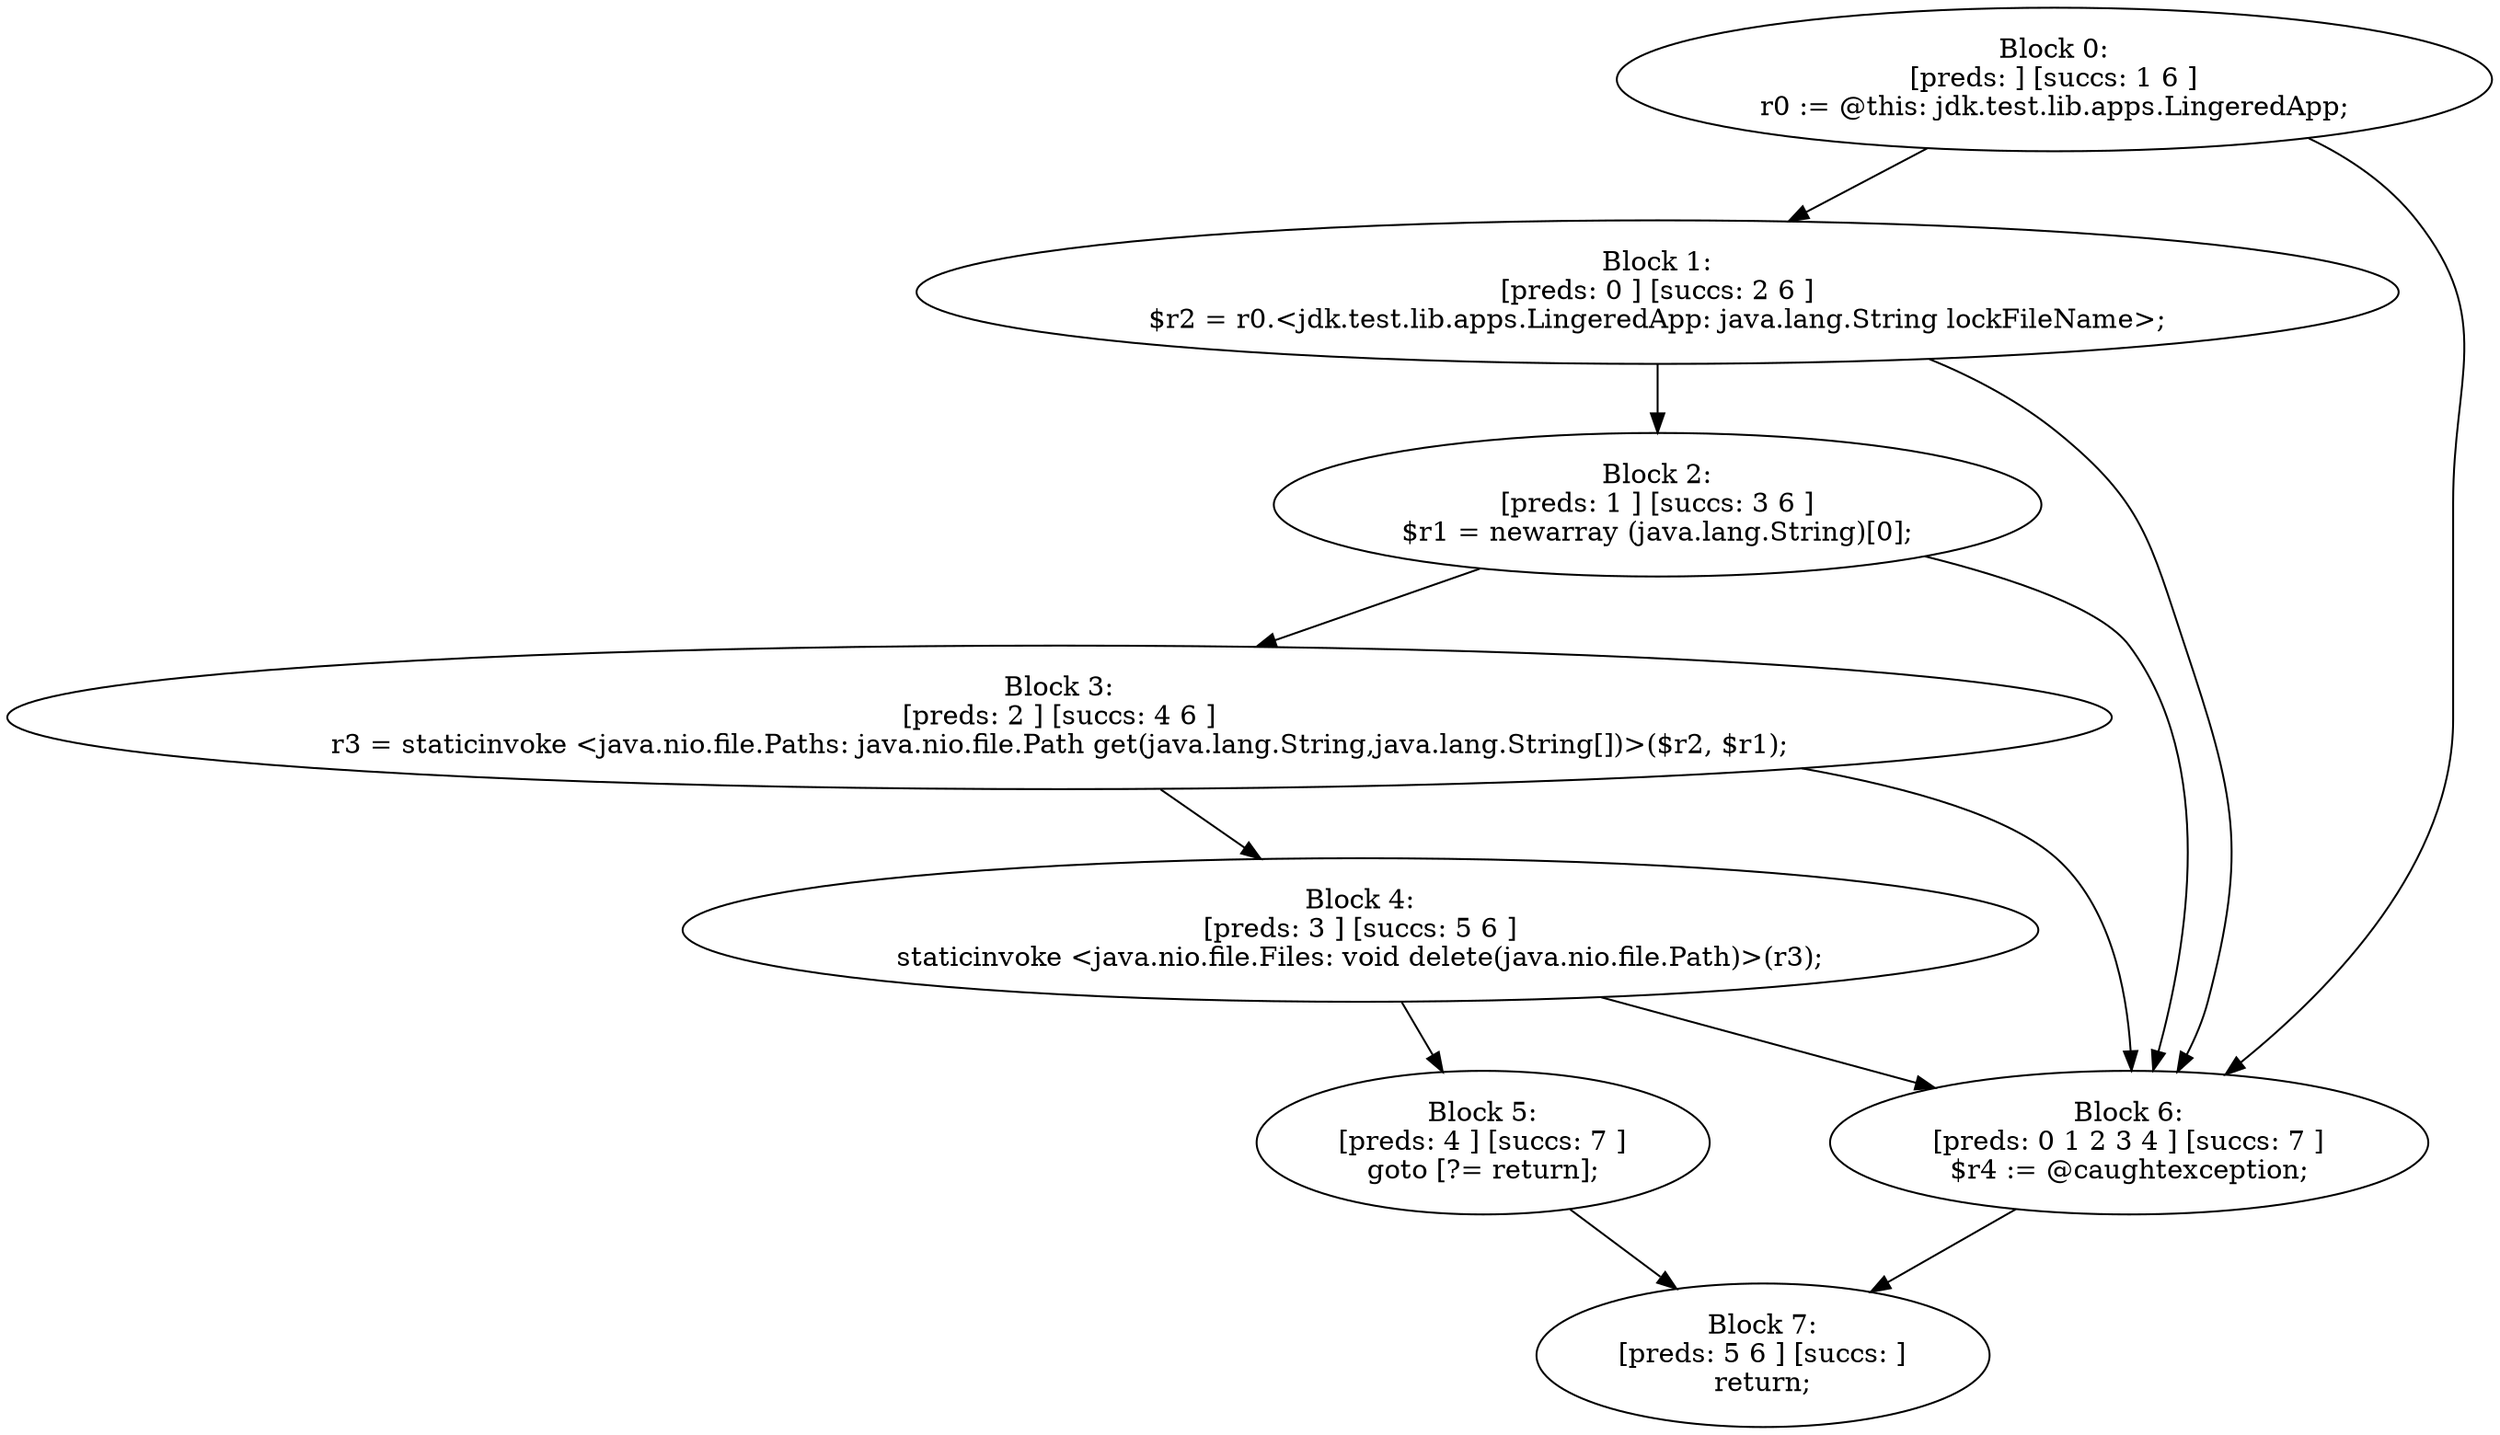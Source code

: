 digraph "unitGraph" {
    "Block 0:
[preds: ] [succs: 1 6 ]
r0 := @this: jdk.test.lib.apps.LingeredApp;
"
    "Block 1:
[preds: 0 ] [succs: 2 6 ]
$r2 = r0.<jdk.test.lib.apps.LingeredApp: java.lang.String lockFileName>;
"
    "Block 2:
[preds: 1 ] [succs: 3 6 ]
$r1 = newarray (java.lang.String)[0];
"
    "Block 3:
[preds: 2 ] [succs: 4 6 ]
r3 = staticinvoke <java.nio.file.Paths: java.nio.file.Path get(java.lang.String,java.lang.String[])>($r2, $r1);
"
    "Block 4:
[preds: 3 ] [succs: 5 6 ]
staticinvoke <java.nio.file.Files: void delete(java.nio.file.Path)>(r3);
"
    "Block 5:
[preds: 4 ] [succs: 7 ]
goto [?= return];
"
    "Block 6:
[preds: 0 1 2 3 4 ] [succs: 7 ]
$r4 := @caughtexception;
"
    "Block 7:
[preds: 5 6 ] [succs: ]
return;
"
    "Block 0:
[preds: ] [succs: 1 6 ]
r0 := @this: jdk.test.lib.apps.LingeredApp;
"->"Block 1:
[preds: 0 ] [succs: 2 6 ]
$r2 = r0.<jdk.test.lib.apps.LingeredApp: java.lang.String lockFileName>;
";
    "Block 0:
[preds: ] [succs: 1 6 ]
r0 := @this: jdk.test.lib.apps.LingeredApp;
"->"Block 6:
[preds: 0 1 2 3 4 ] [succs: 7 ]
$r4 := @caughtexception;
";
    "Block 1:
[preds: 0 ] [succs: 2 6 ]
$r2 = r0.<jdk.test.lib.apps.LingeredApp: java.lang.String lockFileName>;
"->"Block 2:
[preds: 1 ] [succs: 3 6 ]
$r1 = newarray (java.lang.String)[0];
";
    "Block 1:
[preds: 0 ] [succs: 2 6 ]
$r2 = r0.<jdk.test.lib.apps.LingeredApp: java.lang.String lockFileName>;
"->"Block 6:
[preds: 0 1 2 3 4 ] [succs: 7 ]
$r4 := @caughtexception;
";
    "Block 2:
[preds: 1 ] [succs: 3 6 ]
$r1 = newarray (java.lang.String)[0];
"->"Block 3:
[preds: 2 ] [succs: 4 6 ]
r3 = staticinvoke <java.nio.file.Paths: java.nio.file.Path get(java.lang.String,java.lang.String[])>($r2, $r1);
";
    "Block 2:
[preds: 1 ] [succs: 3 6 ]
$r1 = newarray (java.lang.String)[0];
"->"Block 6:
[preds: 0 1 2 3 4 ] [succs: 7 ]
$r4 := @caughtexception;
";
    "Block 3:
[preds: 2 ] [succs: 4 6 ]
r3 = staticinvoke <java.nio.file.Paths: java.nio.file.Path get(java.lang.String,java.lang.String[])>($r2, $r1);
"->"Block 4:
[preds: 3 ] [succs: 5 6 ]
staticinvoke <java.nio.file.Files: void delete(java.nio.file.Path)>(r3);
";
    "Block 3:
[preds: 2 ] [succs: 4 6 ]
r3 = staticinvoke <java.nio.file.Paths: java.nio.file.Path get(java.lang.String,java.lang.String[])>($r2, $r1);
"->"Block 6:
[preds: 0 1 2 3 4 ] [succs: 7 ]
$r4 := @caughtexception;
";
    "Block 4:
[preds: 3 ] [succs: 5 6 ]
staticinvoke <java.nio.file.Files: void delete(java.nio.file.Path)>(r3);
"->"Block 5:
[preds: 4 ] [succs: 7 ]
goto [?= return];
";
    "Block 4:
[preds: 3 ] [succs: 5 6 ]
staticinvoke <java.nio.file.Files: void delete(java.nio.file.Path)>(r3);
"->"Block 6:
[preds: 0 1 2 3 4 ] [succs: 7 ]
$r4 := @caughtexception;
";
    "Block 5:
[preds: 4 ] [succs: 7 ]
goto [?= return];
"->"Block 7:
[preds: 5 6 ] [succs: ]
return;
";
    "Block 6:
[preds: 0 1 2 3 4 ] [succs: 7 ]
$r4 := @caughtexception;
"->"Block 7:
[preds: 5 6 ] [succs: ]
return;
";
}
